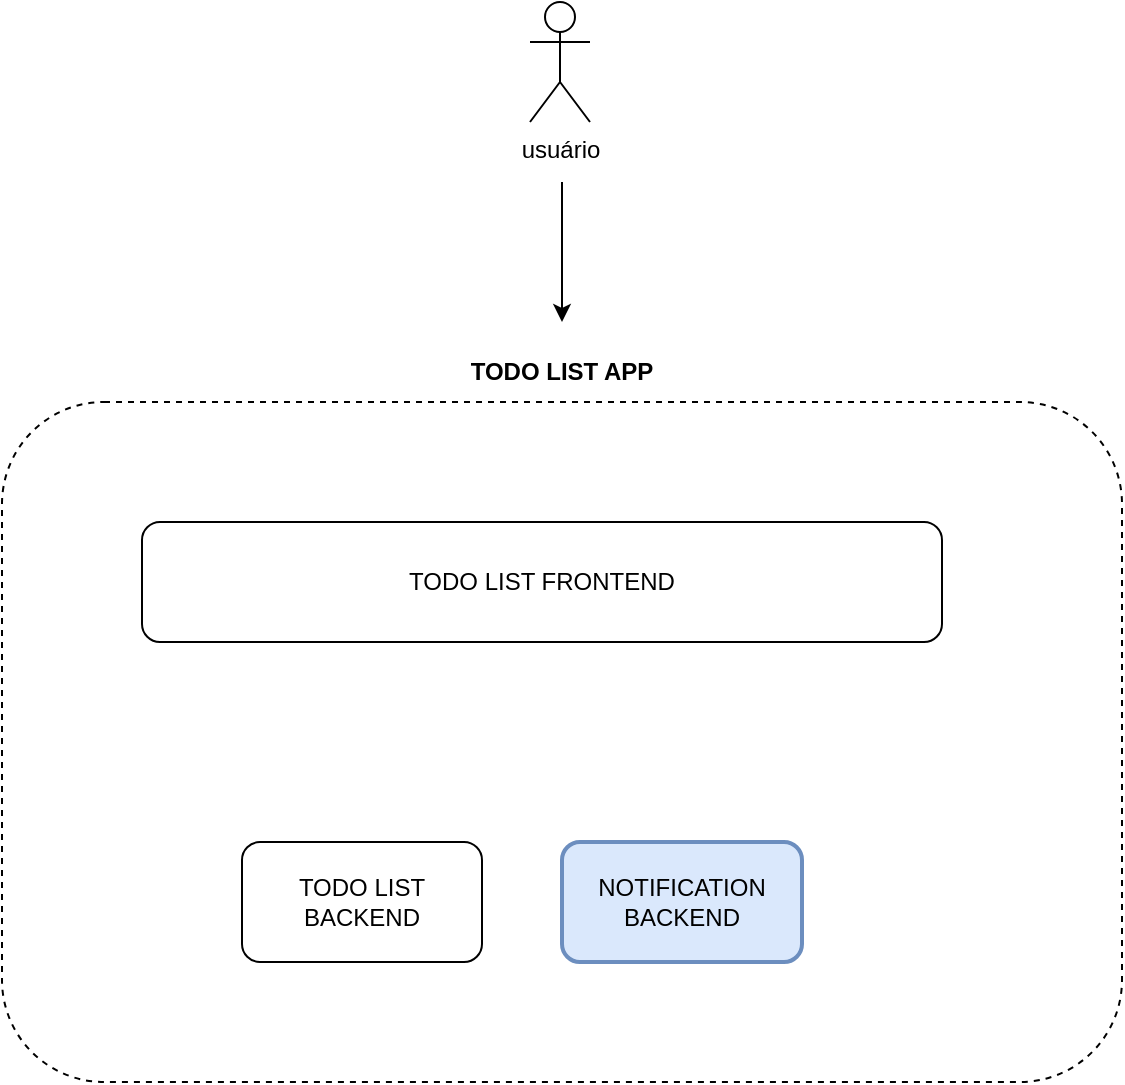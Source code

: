 <mxfile version="23.1.5" type="device" pages="3">
  <diagram name="front vs back" id="sKyXuxmCSUWxeawRDD-X">
    <mxGraphModel dx="1050" dy="629" grid="1" gridSize="10" guides="1" tooltips="1" connect="1" arrows="1" fold="1" page="1" pageScale="1" pageWidth="827" pageHeight="1169" math="0" shadow="0">
      <root>
        <mxCell id="0" />
        <mxCell id="1" parent="0" />
        <mxCell id="qxaIUObmyhRFq3DGt5NI-1" value="" style="rounded=1;whiteSpace=wrap;html=1;dashed=1;" vertex="1" parent="1">
          <mxGeometry x="120" y="230" width="560" height="340" as="geometry" />
        </mxCell>
        <mxCell id="Wq3vFs0fJikRBw7O9RRC-1" value="TODO LIST BACKEND" style="rounded=1;whiteSpace=wrap;html=1;" vertex="1" parent="1">
          <mxGeometry x="240" y="450" width="120" height="60" as="geometry" />
        </mxCell>
        <mxCell id="Wq3vFs0fJikRBw7O9RRC-2" value="TODO LIST FRONTEND" style="rounded=1;whiteSpace=wrap;html=1;" vertex="1" parent="1">
          <mxGeometry x="190" y="290" width="400" height="60" as="geometry" />
        </mxCell>
        <mxCell id="Wq3vFs0fJikRBw7O9RRC-3" value="NOTIFICATION BACKEND" style="rounded=1;whiteSpace=wrap;html=1;strokeWidth=2;fillColor=#dae8fc;strokeColor=#6c8ebf;" vertex="1" parent="1">
          <mxGeometry x="400" y="450" width="120" height="60" as="geometry" />
        </mxCell>
        <mxCell id="qxaIUObmyhRFq3DGt5NI-2" value="TODO LIST APP" style="text;html=1;align=center;verticalAlign=middle;whiteSpace=wrap;rounded=0;fontStyle=1" vertex="1" parent="1">
          <mxGeometry x="325" y="200" width="150" height="30" as="geometry" />
        </mxCell>
        <mxCell id="qxaIUObmyhRFq3DGt5NI-3" value="usuário" style="shape=umlActor;verticalLabelPosition=bottom;verticalAlign=top;html=1;outlineConnect=0;" vertex="1" parent="1">
          <mxGeometry x="384" y="30" width="30" height="60" as="geometry" />
        </mxCell>
        <mxCell id="qxaIUObmyhRFq3DGt5NI-4" value="" style="endArrow=classic;html=1;rounded=0;" edge="1" parent="1">
          <mxGeometry width="50" height="50" relative="1" as="geometry">
            <mxPoint x="400" y="120" as="sourcePoint" />
            <mxPoint x="400" y="190" as="targetPoint" />
          </mxGeometry>
        </mxCell>
      </root>
    </mxGraphModel>
  </diagram>
  <diagram id="Hm4LMnqkc9hhvL45UX2b" name="casos de uso">
    <mxGraphModel dx="1050" dy="629" grid="1" gridSize="10" guides="1" tooltips="1" connect="1" arrows="1" fold="1" page="1" pageScale="1" pageWidth="827" pageHeight="1169" math="0" shadow="0">
      <root>
        <mxCell id="0" />
        <mxCell id="1" parent="0" />
        <mxCell id="Vhi4tae2k2B3eAQ2X8vf-1" value="Usuário" style="shape=umlActor;verticalLabelPosition=bottom;verticalAlign=top;html=1;outlineConnect=0;" vertex="1" parent="1">
          <mxGeometry x="120" y="180" width="30" height="60" as="geometry" />
        </mxCell>
        <mxCell id="Vhi4tae2k2B3eAQ2X8vf-2" value="assinar uma tarefa" style="ellipse;whiteSpace=wrap;html=1;" vertex="1" parent="1">
          <mxGeometry x="320" y="70" width="120" height="80" as="geometry" />
        </mxCell>
        <mxCell id="Vhi4tae2k2B3eAQ2X8vf-3" value="" style="endArrow=classic;html=1;rounded=0;entryX=0;entryY=0.5;entryDx=0;entryDy=0;" edge="1" parent="1" target="Vhi4tae2k2B3eAQ2X8vf-8">
          <mxGeometry width="50" height="50" relative="1" as="geometry">
            <mxPoint x="190" y="250" as="sourcePoint" />
            <mxPoint x="240" y="150" as="targetPoint" />
          </mxGeometry>
        </mxCell>
        <mxCell id="Vhi4tae2k2B3eAQ2X8vf-5" value="web hook" style="verticalLabelPosition=bottom;aspect=fixed;html=1;shape=mxgraph.salesforce.bots;" vertex="1" parent="1">
          <mxGeometry x="550" y="190" width="60" height="57" as="geometry" />
        </mxCell>
        <mxCell id="Vhi4tae2k2B3eAQ2X8vf-6" value="notificar tarefa concluída" style="ellipse;whiteSpace=wrap;html=1;" vertex="1" parent="1">
          <mxGeometry x="320" y="178.5" width="120" height="80" as="geometry" />
        </mxCell>
        <mxCell id="Vhi4tae2k2B3eAQ2X8vf-7" value="" style="endArrow=classic;html=1;rounded=0;entryX=1;entryY=0.5;entryDx=0;entryDy=0;" edge="1" parent="1" target="Vhi4tae2k2B3eAQ2X8vf-6">
          <mxGeometry width="50" height="50" relative="1" as="geometry">
            <mxPoint x="530" y="230" as="sourcePoint" />
            <mxPoint x="440" y="300" as="targetPoint" />
          </mxGeometry>
        </mxCell>
        <mxCell id="Vhi4tae2k2B3eAQ2X8vf-8" value="ler a notificação&amp;nbsp;&lt;br&gt;( sininho )" style="ellipse;whiteSpace=wrap;html=1;" vertex="1" parent="1">
          <mxGeometry x="320" y="290" width="120" height="80" as="geometry" />
        </mxCell>
        <mxCell id="Vhi4tae2k2B3eAQ2X8vf-10" value="" style="endArrow=classic;html=1;rounded=0;entryX=0;entryY=0.5;entryDx=0;entryDy=0;" edge="1" parent="1" target="Vhi4tae2k2B3eAQ2X8vf-2">
          <mxGeometry width="50" height="50" relative="1" as="geometry">
            <mxPoint x="180" y="190" as="sourcePoint" />
            <mxPoint x="310" y="280" as="targetPoint" />
          </mxGeometry>
        </mxCell>
      </root>
    </mxGraphModel>
  </diagram>
  <diagram id="zVwMb42dfZOYS3oDeDVE" name="exemplo">
    <mxGraphModel dx="1050" dy="629" grid="1" gridSize="10" guides="1" tooltips="1" connect="1" arrows="1" fold="1" page="1" pageScale="1" pageWidth="827" pageHeight="1169" math="0" shadow="0">
      <root>
        <mxCell id="0" />
        <mxCell id="1" parent="0" />
        <mxCell id="SJBdJWDegmTQ2T9RSjzf-2" value="Vini" style="shape=umlActor;verticalLabelPosition=bottom;verticalAlign=top;html=1;outlineConnect=0;" vertex="1" parent="1">
          <mxGeometry x="70" y="70" width="30" height="60" as="geometry" />
        </mxCell>
        <mxCell id="SJBdJWDegmTQ2T9RSjzf-3" value="criar o app todo list" style="rounded=1;whiteSpace=wrap;html=1;" vertex="1" parent="1">
          <mxGeometry x="190" y="80" width="120" height="60" as="geometry" />
        </mxCell>
        <mxCell id="SJBdJWDegmTQ2T9RSjzf-4" value="criar o repo" style="rounded=1;whiteSpace=wrap;html=1;" vertex="1" parent="1">
          <mxGeometry x="430" y="80" width="120" height="60" as="geometry" />
        </mxCell>
        <mxCell id="SJBdJWDegmTQ2T9RSjzf-5" value="criar estrutura" style="rounded=1;whiteSpace=wrap;html=1;" vertex="1" parent="1">
          <mxGeometry x="430" y="160" width="120" height="60" as="geometry" />
        </mxCell>
        <mxCell id="SJBdJWDegmTQ2T9RSjzf-6" value="criar CRUD" style="rounded=1;whiteSpace=wrap;html=1;" vertex="1" parent="1">
          <mxGeometry x="430" y="240" width="120" height="60" as="geometry" />
        </mxCell>
        <mxCell id="SJBdJWDegmTQ2T9RSjzf-7" value="" style="shape=curlyBracket;whiteSpace=wrap;html=1;rounded=1;labelPosition=left;verticalLabelPosition=middle;align=right;verticalAlign=middle;" vertex="1" parent="1">
          <mxGeometry x="394" y="60" width="20" height="320" as="geometry" />
        </mxCell>
        <mxCell id="SJBdJWDegmTQ2T9RSjzf-8" value="" style="endArrow=classic;html=1;rounded=0;exitX=1;exitY=0.5;exitDx=0;exitDy=0;" edge="1" parent="1" source="SJBdJWDegmTQ2T9RSjzf-3">
          <mxGeometry width="50" height="50" relative="1" as="geometry">
            <mxPoint x="390" y="350" as="sourcePoint" />
            <mxPoint x="380" y="190" as="targetPoint" />
          </mxGeometry>
        </mxCell>
        <mxCell id="SJBdJWDegmTQ2T9RSjzf-9" value="Criar a infra" style="rounded=1;whiteSpace=wrap;html=1;strokeWidth=2;" vertex="1" parent="1">
          <mxGeometry x="430" y="320" width="120" height="60" as="geometry" />
        </mxCell>
        <mxCell id="SJBdJWDegmTQ2T9RSjzf-10" value="Raffa" style="shape=umlActor;verticalLabelPosition=bottom;verticalAlign=top;html=1;outlineConnect=0;" vertex="1" parent="1">
          <mxGeometry x="70" y="460" width="30" height="60" as="geometry" />
        </mxCell>
        <mxCell id="SJBdJWDegmTQ2T9RSjzf-11" value="criar infra" style="rounded=1;whiteSpace=wrap;html=1;strokeWidth=2;" vertex="1" parent="1">
          <mxGeometry x="180" y="480" width="120" height="60" as="geometry" />
        </mxCell>
        <mxCell id="SJBdJWDegmTQ2T9RSjzf-12" value="criar o manifesto" style="rounded=1;whiteSpace=wrap;html=1;" vertex="1" parent="1">
          <mxGeometry x="420" y="480" width="120" height="60" as="geometry" />
        </mxCell>
        <mxCell id="SJBdJWDegmTQ2T9RSjzf-13" value="criar a trigger" style="rounded=1;whiteSpace=wrap;html=1;" vertex="1" parent="1">
          <mxGeometry x="420" y="560" width="120" height="60" as="geometry" />
        </mxCell>
        <mxCell id="SJBdJWDegmTQ2T9RSjzf-14" value="integrar com o sonar" style="rounded=1;whiteSpace=wrap;html=1;" vertex="1" parent="1">
          <mxGeometry x="420" y="640" width="120" height="60" as="geometry" />
        </mxCell>
        <mxCell id="SJBdJWDegmTQ2T9RSjzf-15" value="" style="shape=curlyBracket;whiteSpace=wrap;html=1;rounded=1;labelPosition=left;verticalLabelPosition=middle;align=right;verticalAlign=middle;" vertex="1" parent="1">
          <mxGeometry x="384" y="460" width="20" height="260" as="geometry" />
        </mxCell>
        <mxCell id="SJBdJWDegmTQ2T9RSjzf-16" value="" style="endArrow=classic;html=1;rounded=0;exitX=1;exitY=0.5;exitDx=0;exitDy=0;" edge="1" parent="1" source="SJBdJWDegmTQ2T9RSjzf-11">
          <mxGeometry width="50" height="50" relative="1" as="geometry">
            <mxPoint x="380" y="750" as="sourcePoint" />
            <mxPoint x="370" y="590" as="targetPoint" />
          </mxGeometry>
        </mxCell>
        <mxCell id="SJBdJWDegmTQ2T9RSjzf-17" value="" style="endArrow=classic;html=1;rounded=0;exitX=0.5;exitY=0;exitDx=0;exitDy=0;entryX=1;entryY=0.5;entryDx=0;entryDy=0;curved=1;" edge="1" parent="1" source="SJBdJWDegmTQ2T9RSjzf-11" target="SJBdJWDegmTQ2T9RSjzf-9">
          <mxGeometry width="50" height="50" relative="1" as="geometry">
            <mxPoint x="390" y="450" as="sourcePoint" />
            <mxPoint x="440" y="400" as="targetPoint" />
            <Array as="points">
              <mxPoint x="360" y="430" />
              <mxPoint x="770" y="440" />
              <mxPoint x="750" y="360" />
            </Array>
          </mxGeometry>
        </mxCell>
        <mxCell id="0iKK4YPpTcSWep3jcRrq-1" value="subscribe" style="edgeLabel;html=1;align=center;verticalAlign=middle;resizable=0;points=[];" vertex="1" connectable="0" parent="SJBdJWDegmTQ2T9RSjzf-17">
          <mxGeometry x="0.789" relative="1" as="geometry">
            <mxPoint as="offset" />
          </mxGeometry>
        </mxCell>
      </root>
    </mxGraphModel>
  </diagram>
</mxfile>
